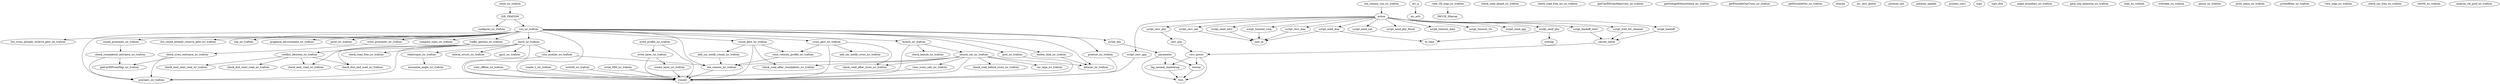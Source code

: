 /* Created by mdot for Matlab */
digraph m2html {
  ISR_TRAFSIM -> configsim_isr_trafsim;
  ISR_TRAFSIM -> run_isr_trafsim;
  check_cross_entrance_isr_trafsim -> getCarIDFromMap_isr_trafsim;
  check_cross_entrance_isr_trafsim -> pcorners_isr_trafsim;
  check_roundabout_entrance_isr_trafsim -> getCarIDFromMap_isr_trafsim;
  check_roundabout_entrance_isr_trafsim -> pcorners_isr_trafsim;
  action -> script_backoff;
  action -> script_backoff_start;
  action -> script_recv_mac;
  action -> script_recv_net;
  action -> script_recv_phy;
  action -> script_send_mac;
  action -> script_send_net;
  action -> script_send_net2;
  action -> script_send_phy;
  action -> script_send_phy_finish;
  action -> script_timeout_data;
  action -> script_timeout_rreq;
  action -> script_timeout_rts;
  action -> script_wait_for_channel;
  action -> script_recv_app;
  action -> script_send_app;
  carrier_sense -> recv_power;
  inv_q -> inv_erfc;
  log_normal_shadowing -> friis;
  parameter -> friis;
  parameter -> log_normal_shadowing;
  parameter -> tworay;
  recv_phy -> recv_power;
  recv_power -> friis;
  recv_power -> log_normal_shadowing;
  recv_power -> tworay;
  script_backoff -> carrier_sense;
  script_backoff_start -> carrier_sense;
  script_init -> parameter;
  script_recv_mac -> new_id;
  script_recv_net -> new_id;
  script_recv_phy -> recv_phy;
  script_send_mac -> new_id;
  script_send_mac -> tx_time;
  script_send_net2 -> new_id;
  script_send_phy -> overlap;
  script_send_phy -> tx_time;
  script_timeout_rreq -> new_id;
  script_wait_for_channel -> carrier_sense;
  send_velocity_profile_isr_trafsim -> ota_commu_isr_trafsim;
  tworay -> friis;
  ota_commu_isr_trafsim -> round2;
  ota_commu_run_isr_trafsim -> action;
  rxtx_module_isr_trafsim -> ota_commu_isr_trafsim;
  rxtx_module_isr_trafsim -> round2;
  script_recv_app -> round2;
  conflict_decision_isr_trafsim -> check_dist_end_road_isr_trafsim;
  conflict_decision_isr_trafsim -> check_dist_start_road_isr_trafsim;
  conflict_decision_isr_trafsim -> check_next_next_road_isr_trafsim;
  conflict_decision_isr_trafsim -> check_next_road_isr_trafsim;
  cross_gest_isr_trafsim -> check_road_after_cross_isr_trafsim;
  cross_gest_isr_trafsim -> send_velocity_profile_isr_trafsim;
  cross_gest_isr_trafsim -> add_car_notify_cross_isr_trafsim;
  cross_gest_isr_trafsim -> round2;
  add_car_notify_round_isr_trafsim -> ota_commu_isr_trafsim;
  cross_proximity_isr_trafsim -> check_cross_entrance_isr_trafsim;
  delete_task_isr_trafsim -> datacar_isr_trafsim;
  grid_isr_trafsim -> round2;
  launch_car_isr_trafsim -> check_road_after_cross_isr_trafsim;
  launch_car_isr_trafsim -> check_road_after_roundabout_isr_trafsim;
  launch_car_isr_trafsim -> check_road_before_cross_isr_trafsim;
  launch_car_isr_trafsim -> ota_commu_isr_trafsim;
  launch_car_isr_trafsim -> datacar_isr_trafsim;
  launch_car_isr_trafsim -> car_type_isr_trafsim;
  launch_car_isr_trafsim -> round2;
  launch_car_isr_trafsim -> view_cross_cels_isr_trafsim;
  launch_isr_trafsim -> check_launch_isr_trafsim;
  launch_isr_trafsim -> launch_car_isr_trafsim;
  launch_isr_trafsim -> round2;
  relativepos_isr_trafsim -> normalize_angle_isr_trafsim;
  reset_isr_trafsim -> ISR_TRAFSIM;
  round_proximity_isr_trafsim -> check_roundabout_entrance_isr_trafsim;
  view_cross_cels_isr_trafsim -> pcorners_isr_trafsim;
  view_offline_isr_trafsim -> round2;
  printset_isr_trafsim -> round2;
  view_3D_map_isr_trafsim -> PATCH_3Darray;
  move_isr_trafsim -> rxtx_module_isr_trafsim;
  move_isr_trafsim -> lateral_errors_isr_trafsim;
  move_isr_trafsim -> pcorners_isr_trafsim;
  move_isr_trafsim -> relativepos_isr_trafsim;
  move_isr_trafsim -> round2;
  move_isr_trafsim -> gps2_isr_trafsim;
  create_L_isr_trafsim -> round2;
  create_layer_isr_trafsim -> round2;
  writeM_isr_trafsim -> round2;
  write_MM_isr_trafsim -> round2;
  write_layer_isr_trafsim -> round2;
  write_layer_isr_trafsim -> create_layer_isr_trafsim;
  write_profile_isr_trafsim -> round2;
  write_profile_isr_trafsim -> write_layer_isr_trafsim;
  round_gest_isr_trafsim -> check_road_after_roundabout_isr_trafsim;
  round_gest_isr_trafsim -> send_velocity_profile_isr_trafsim;
  round_gest_isr_trafsim -> add_car_notify_round_isr_trafsim;
  round_gest_isr_trafsim -> round2;
  run_isr_trafsim -> list_cross_already_reserve_gest_isr_trafsim;
  run_isr_trafsim -> list_round_already_reserve_gest_isr_trafsim;
  run_isr_trafsim -> script_init;
  run_isr_trafsim -> ota_commu_isr_trafsim;
  run_isr_trafsim -> cross_gest_isr_trafsim;
  run_isr_trafsim -> datacar_isr_trafsim;
  run_isr_trafsim -> cross_proximity_isr_trafsim;
  run_isr_trafsim -> delete_task_isr_trafsim;
  run_isr_trafsim -> grid_isr_trafsim;
  run_isr_trafsim -> launch_isr_trafsim;
  run_isr_trafsim -> pcorners_isr_trafsim;
  run_isr_trafsim -> round2;
  run_isr_trafsim -> round_proximity_isr_trafsim;
  run_isr_trafsim -> slip_isr_trafsim;
  run_isr_trafsim -> graphical_environment_isr_trafsim;
  run_isr_trafsim -> print_isr_trafsim;
  run_isr_trafsim -> printset_isr_trafsim;
  run_isr_trafsim -> move_isr_trafsim;
  run_isr_trafsim -> round_gest_isr_trafsim;
  run_isr_trafsim -> compute_stats_isr_trafsim;
  run_isr_trafsim -> traffic_gestion_isr_trafsim;
  traffic_gestion_isr_trafsim -> check_dist_end_road_isr_trafsim;
  traffic_gestion_isr_trafsim -> check_next_road_isr_trafsim;
  traffic_gestion_isr_trafsim -> check_road_free_isr_trafsim;
  traffic_gestion_isr_trafsim -> conflict_decision_isr_trafsim;

  ISR_TRAFSIM [URL="ISR-TrafSim.v2.0/ISR_TRAFSIM.html"];
  check_cross_entrance_isr_trafsim [URL="ISR-TrafSim.v2.0/check/check_cross_entrance_isr_trafsim.html"];
  check_dist_end_road_isr_trafsim [URL="ISR-TrafSim.v2.0/check/check_dist_end_road_isr_trafsim.html"];
  check_dist_start_road_isr_trafsim [URL="ISR-TrafSim.v2.0/check/check_dist_start_road_isr_trafsim.html"];
  check_launch_isr_trafsim [URL="ISR-TrafSim.v2.0/check/check_launch_isr_trafsim.html"];
  check_next_next_road_isr_trafsim [URL="ISR-TrafSim.v2.0/check/check_next_next_road_isr_trafsim.html"];
  check_next_road_isr_trafsim [URL="ISR-TrafSim.v2.0/check/check_next_road_isr_trafsim.html"];
  check_road_after_cross_isr_trafsim [URL="ISR-TrafSim.v2.0/check/check_road_after_cross_isr_trafsim.html"];
  check_road_after_roundabout_isr_trafsim [URL="ISR-TrafSim.v2.0/check/check_road_after_roundabout_isr_trafsim.html"];
  check_road_ahead_isr_trafsim [URL="ISR-TrafSim.v2.0/check/check_road_ahead_isr_trafsim.html"];
  check_road_before_cross_isr_trafsim [URL="ISR-TrafSim.v2.0/check/check_road_before_cross_isr_trafsim.html"];
  check_road_free_int_isr_trafsim [URL="ISR-TrafSim.v2.0/check/check_road_free_int_isr_trafsim.html"];
  check_road_free_isr_trafsim [URL="ISR-TrafSim.v2.0/check/check_road_free_isr_trafsim.html"];
  check_roundabout_entrance_isr_trafsim [URL="ISR-TrafSim.v2.0/check/check_roundabout_entrance_isr_trafsim.html"];
  getCarIDFromMapCross_isr_trafsim [URL="ISR-TrafSim.v2.0/check/getCarIDFromMapCross_isr_trafsim.html"];
  getCarIDFromMap_isr_trafsim [URL="ISR-TrafSim.v2.0/check/getCarIDFromMap_isr_trafsim.html"];
  getOcmapWithoutSema_isr_trafsim [URL="ISR-TrafSim.v2.0/check/getOcmapWithoutSema_isr_trafsim.html"];
  getPossibleOutCross_isr_trafsim [URL="ISR-TrafSim.v2.0/check/getPossibleOutCross_isr_trafsim.html"];
  getPossibleOut_isr_trafsim [URL="ISR-TrafSim.v2.0/check/getPossibleOut_isr_trafsim.html"];
  list_cross_already_reserve_gest_isr_trafsim [URL="ISR-TrafSim.v2.0/check/list_cross_already_reserve_gest_isr_trafsim.html"];
  list_round_already_reserve_gest_isr_trafsim [URL="ISR-TrafSim.v2.0/check/list_round_already_reserve_gest_isr_trafsim.html"];
  action [URL="ISR-TrafSim.v2.0/commu/lib/action.html"];
  carrier_sense [URL="ISR-TrafSim.v2.0/commu/lib/carrier_sense.html"];
  dummy [URL="ISR-TrafSim.v2.0/commu/lib/dummy.html"];
  friis [URL="ISR-TrafSim.v2.0/commu/lib/friis.html"];
  inv_erfc [URL="ISR-TrafSim.v2.0/commu/lib/inv_erfc.html"];
  inv_q [URL="ISR-TrafSim.v2.0/commu/lib/inv_q.html"];
  inv_recv_power [URL="ISR-TrafSim.v2.0/commu/lib/inv_recv_power.html"];
  log_normal_shadowing [URL="ISR-TrafSim.v2.0/commu/lib/log_normal_shadowing.html"];
  new_id [URL="ISR-TrafSim.v2.0/commu/lib/new_id.html"];
  overlap [URL="ISR-TrafSim.v2.0/commu/lib/overlap.html"];
  parameter [URL="ISR-TrafSim.v2.0/commu/lib/parameter.html"];
  position_init [URL="ISR-TrafSim.v2.0/commu/lib/position_init.html"];
  position_update [URL="ISR-TrafSim.v2.0/commu/lib/position_update.html"];
  process_sim1 [URL="ISR-TrafSim.v2.0/commu/lib/process_sim1.html"];
  recv_phy [URL="ISR-TrafSim.v2.0/commu/lib/recv_phy.html"];
  recv_power [URL="ISR-TrafSim.v2.0/commu/lib/recv_power.html"];
  script_backoff [URL="ISR-TrafSim.v2.0/commu/lib/script_backoff.html"];
  script_backoff_start [URL="ISR-TrafSim.v2.0/commu/lib/script_backoff_start.html"];
  script_init [URL="ISR-TrafSim.v2.0/commu/lib/script_init.html"];
  script_recv_mac [URL="ISR-TrafSim.v2.0/commu/lib/script_recv_mac.html"];
  script_recv_net [URL="ISR-TrafSim.v2.0/commu/lib/script_recv_net.html"];
  script_recv_phy [URL="ISR-TrafSim.v2.0/commu/lib/script_recv_phy.html"];
  script_send_mac [URL="ISR-TrafSim.v2.0/commu/lib/script_send_mac.html"];
  script_send_net [URL="ISR-TrafSim.v2.0/commu/lib/script_send_net.html"];
  script_send_net2 [URL="ISR-TrafSim.v2.0/commu/lib/script_send_net2.html"];
  script_send_phy [URL="ISR-TrafSim.v2.0/commu/lib/script_send_phy.html"];
  script_send_phy_finish [URL="ISR-TrafSim.v2.0/commu/lib/script_send_phy_finish.html"];
  script_timeout_data [URL="ISR-TrafSim.v2.0/commu/lib/script_timeout_data.html"];
  script_timeout_rreq [URL="ISR-TrafSim.v2.0/commu/lib/script_timeout_rreq.html"];
  script_timeout_rts [URL="ISR-TrafSim.v2.0/commu/lib/script_timeout_rts.html"];
  script_wait_for_channel [URL="ISR-TrafSim.v2.0/commu/lib/script_wait_for_channel.html"];
  send_velocity_profile_isr_trafsim [URL="ISR-TrafSim.v2.0/commu/lib/send_velocity_profile_isr_trafsim.html"];
  topo [URL="ISR-TrafSim.v2.0/commu/lib/topo.html"];
  topo_dist [URL="ISR-TrafSim.v2.0/commu/lib/topo_dist.html"];
  tworay [URL="ISR-TrafSim.v2.0/commu/lib/tworay.html"];
  tx_time [URL="ISR-TrafSim.v2.0/commu/lib/tx_time.html"];
  ota_commu_isr_trafsim [URL="ISR-TrafSim.v2.0/commu/ota_commu_isr_trafsim.html"];
  ota_commu_run_isr_trafsim [URL="ISR-TrafSim.v2.0/commu/ota_commu_run_isr_trafsim.html"];
  rxtx_module_isr_trafsim [URL="ISR-TrafSim.v2.0/commu/rxtx_module_isr_trafsim.html"];
  script_recv_app [URL="ISR-TrafSim.v2.0/commu/script_recv_app.html"];
  script_send_app [URL="ISR-TrafSim.v2.0/commu/script_send_app.html"];
  configsim_isr_trafsim [URL="ISR-TrafSim.v2.0/configsim_isr_trafsim.html"];
  conflict_decision_isr_trafsim [URL="ISR-TrafSim.v2.0/conflict_decision_isr_trafsim.html"];
  cross_gest_isr_trafsim [URL="ISR-TrafSim.v2.0/cross_gest_isr_trafsim.html"];
  datacar_isr_trafsim [URL="ISR-TrafSim.v2.0/datacar_isr_trafsim.html"];
  PATCH_3Darray [URL="ISR-TrafSim.v2.0/func/PATCH_3Darray.html"];
  add_car_notify_cross_isr_trafsim [URL="ISR-TrafSim.v2.0/func/add_car_notify_cross_isr_trafsim.html"];
  add_car_notify_round_isr_trafsim [URL="ISR-TrafSim.v2.0/func/add_car_notify_round_isr_trafsim.html"];
  angle_boundary_isr_trafsim [URL="ISR-TrafSim.v2.0/func/angle_boundary_isr_trafsim.html"];
  car_type_isr_trafsim [URL="ISR-TrafSim.v2.0/func/car_type_isr_trafsim.html"];
  cross_proximity_isr_trafsim [URL="ISR-TrafSim.v2.0/func/cross_proximity_isr_trafsim.html"];
  delete_task_isr_trafsim [URL="ISR-TrafSim.v2.0/func/delete_task_isr_trafsim.html"];
  gera_seq_aleatoria_isr_trafsim [URL="ISR-TrafSim.v2.0/func/gera_seq_aleatoria_isr_trafsim.html"];
  grid_isr_trafsim [URL="ISR-TrafSim.v2.0/func/grid_isr_trafsim.html"];
  lateral_errors_isr_trafsim [URL="ISR-TrafSim.v2.0/func/lateral_errors_isr_trafsim.html"];
  launch_car_isr_trafsim [URL="ISR-TrafSim.v2.0/func/launch_car_isr_trafsim.html"];
  launch_isr_trafsim [URL="ISR-TrafSim.v2.0/func/launch_isr_trafsim.html"];
  load_isr_trafsim [URL="ISR-TrafSim.v2.0/func/load_isr_trafsim.html"];
  normalize_angle_isr_trafsim [URL="ISR-TrafSim.v2.0/func/normalize_angle_isr_trafsim.html"];
  overtake_isr_trafsim [URL="ISR-TrafSim.v2.0/func/overtake_isr_trafsim.html"];
  pause_isr_trafsim [URL="ISR-TrafSim.v2.0/func/pause_isr_trafsim.html"];
  pcorners_isr_trafsim [URL="ISR-TrafSim.v2.0/func/pcorners_isr_trafsim.html"];
  relativepos_isr_trafsim [URL="ISR-TrafSim.v2.0/func/relativepos_isr_trafsim.html"];
  reset_isr_trafsim [URL="ISR-TrafSim.v2.0/func/reset_isr_trafsim.html"];
  round2 [URL="ISR-TrafSim.v2.0/func/round2.html"];
  round_proximity_isr_trafsim [URL="ISR-TrafSim.v2.0/func/round_proximity_isr_trafsim.html"];
  slip_isr_trafsim [URL="ISR-TrafSim.v2.0/func/slip_isr_trafsim.html"];
  view_cross_cels_isr_trafsim [URL="ISR-TrafSim.v2.0/func/view_cross_cels_isr_trafsim.html"];
  view_offline_isr_trafsim [URL="ISR-TrafSim.v2.0/func/view_offline_isr_trafsim.html"];
  gps2_isr_trafsim [URL="ISR-TrafSim.v2.0/gps2/gps2_isr_trafsim.html"];
  graphical_environment_isr_trafsim [URL="ISR-TrafSim.v2.0/graphic/graphical_environment_isr_trafsim.html"];
  print_isr_trafsim [URL="ISR-TrafSim.v2.0/graphic/print_isr_trafsim.html"];
  print_sema_isr_trafsim [URL="ISR-TrafSim.v2.0/graphic/print_sema_isr_trafsim.html"];
  printoffline_isr_trafsim [URL="ISR-TrafSim.v2.0/graphic/printoffline_isr_trafsim.html"];
  printset_isr_trafsim [URL="ISR-TrafSim.v2.0/graphic/printset_isr_trafsim.html"];
  view_3D_map_isr_trafsim [URL="ISR-TrafSim.v2.0/graphic/view_3D_map_isr_trafsim.html"];
  view_map_isr_trafsim [URL="ISR-TrafSim.v2.0/graphic/view_map_isr_trafsim.html"];
  move_isr_trafsim [URL="ISR-TrafSim.v2.0/move_isr_trafsim.html"];
  check_car_free_isr_trafsim [URL="ISR-TrafSim.v2.0/reserveM/check_car_free_isr_trafsim.html"];
  create_L_isr_trafsim [URL="ISR-TrafSim.v2.0/reserveM/create_L_isr_trafsim.html"];
  create_layer_isr_trafsim [URL="ISR-TrafSim.v2.0/reserveM/create_layer_isr_trafsim.html"];
  viewM_isr_trafsim [URL="ISR-TrafSim.v2.0/reserveM/viewM_isr_trafsim.html"];
  writeM_isr_trafsim [URL="ISR-TrafSim.v2.0/reserveM/writeM_isr_trafsim.html"];
  write_MM_isr_trafsim [URL="ISR-TrafSim.v2.0/reserveM/write_MM_isr_trafsim.html"];
  write_layer_isr_trafsim [URL="ISR-TrafSim.v2.0/reserveM/write_layer_isr_trafsim.html"];
  write_profile_isr_trafsim [URL="ISR-TrafSim.v2.0/reserveM/write_profile_isr_trafsim.html"];
  round_gest_isr_trafsim [URL="ISR-TrafSim.v2.0/round_gest_isr_trafsim.html"];
  run_isr_trafsim [URL="ISR-TrafSim.v2.0/run_isr_trafsim.html"];
  analyse_vel_prof_isr_trafsim [URL="ISR-TrafSim.v2.0/statistics/analyse_vel_prof_isr_trafsim.html"];
  compute_stats_isr_trafsim [URL="ISR-TrafSim.v2.0/statistics/compute_stats_isr_trafsim.html"];
  traffic_gestion_isr_trafsim [URL="ISR-TrafSim.v2.0/traffic_gestion_isr_trafsim.html"];
}